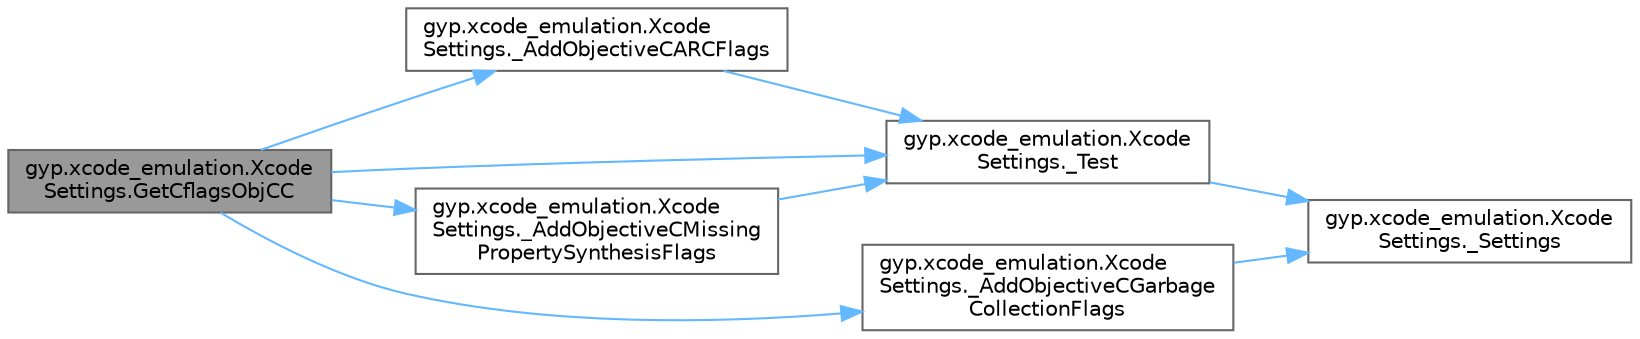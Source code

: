 digraph "gyp.xcode_emulation.XcodeSettings.GetCflagsObjCC"
{
 // LATEX_PDF_SIZE
  bgcolor="transparent";
  edge [fontname=Helvetica,fontsize=10,labelfontname=Helvetica,labelfontsize=10];
  node [fontname=Helvetica,fontsize=10,shape=box,height=0.2,width=0.4];
  rankdir="LR";
  Node1 [id="Node000001",label="gyp.xcode_emulation.Xcode\lSettings.GetCflagsObjCC",height=0.2,width=0.4,color="gray40", fillcolor="grey60", style="filled", fontcolor="black",tooltip=" "];
  Node1 -> Node2 [id="edge9_Node000001_Node000002",color="steelblue1",style="solid",tooltip=" "];
  Node2 [id="Node000002",label="gyp.xcode_emulation.Xcode\lSettings._AddObjectiveCARCFlags",height=0.2,width=0.4,color="grey40", fillcolor="white", style="filled",URL="$classgyp_1_1xcode__emulation_1_1_xcode_settings.html#a7a4caeea52dbd1c8920ceaff96abf918",tooltip=" "];
  Node2 -> Node3 [id="edge10_Node000002_Node000003",color="steelblue1",style="solid",tooltip=" "];
  Node3 [id="Node000003",label="gyp.xcode_emulation.Xcode\lSettings._Test",height=0.2,width=0.4,color="grey40", fillcolor="white", style="filled",URL="$classgyp_1_1xcode__emulation_1_1_xcode_settings.html#a177d587ff4515de624dc006a68087457",tooltip=" "];
  Node3 -> Node4 [id="edge11_Node000003_Node000004",color="steelblue1",style="solid",tooltip=" "];
  Node4 [id="Node000004",label="gyp.xcode_emulation.Xcode\lSettings._Settings",height=0.2,width=0.4,color="grey40", fillcolor="white", style="filled",URL="$classgyp_1_1xcode__emulation_1_1_xcode_settings.html#a8b8132e0908812d4b9816391b3e53de4",tooltip=" "];
  Node1 -> Node5 [id="edge12_Node000001_Node000005",color="steelblue1",style="solid",tooltip=" "];
  Node5 [id="Node000005",label="gyp.xcode_emulation.Xcode\lSettings._AddObjectiveCGarbage\lCollectionFlags",height=0.2,width=0.4,color="grey40", fillcolor="white", style="filled",URL="$classgyp_1_1xcode__emulation_1_1_xcode_settings.html#a36f7a102e2e1f925352533298f8b85f2",tooltip=" "];
  Node5 -> Node4 [id="edge13_Node000005_Node000004",color="steelblue1",style="solid",tooltip=" "];
  Node1 -> Node6 [id="edge14_Node000001_Node000006",color="steelblue1",style="solid",tooltip=" "];
  Node6 [id="Node000006",label="gyp.xcode_emulation.Xcode\lSettings._AddObjectiveCMissing\lPropertySynthesisFlags",height=0.2,width=0.4,color="grey40", fillcolor="white", style="filled",URL="$classgyp_1_1xcode__emulation_1_1_xcode_settings.html#a8abebddc3c0ee649142dc24fc0535b73",tooltip=" "];
  Node6 -> Node3 [id="edge15_Node000006_Node000003",color="steelblue1",style="solid",tooltip=" "];
  Node1 -> Node3 [id="edge16_Node000001_Node000003",color="steelblue1",style="solid",tooltip=" "];
}
